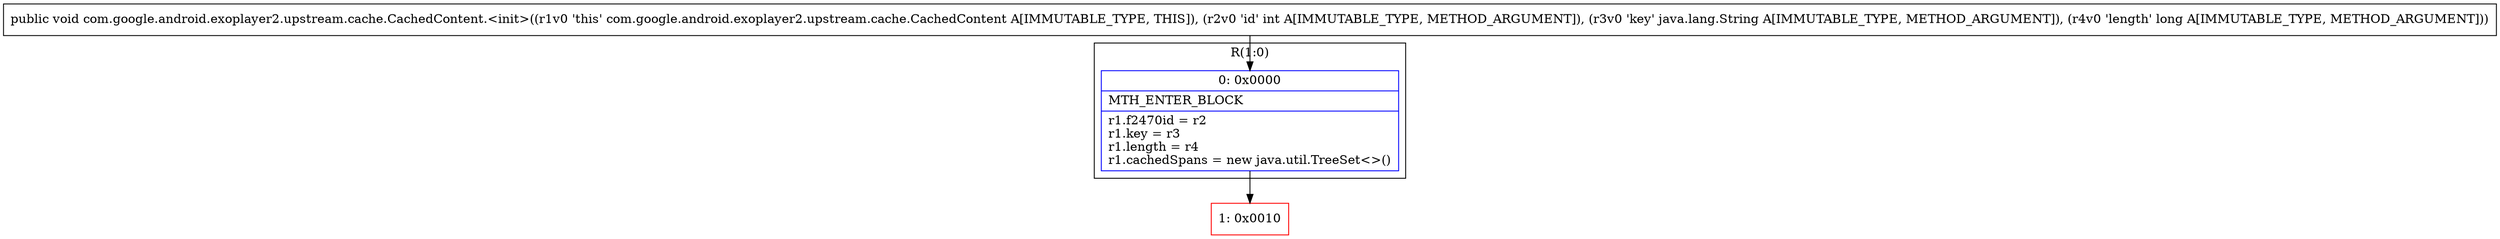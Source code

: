 digraph "CFG forcom.google.android.exoplayer2.upstream.cache.CachedContent.\<init\>(ILjava\/lang\/String;J)V" {
subgraph cluster_Region_952107890 {
label = "R(1:0)";
node [shape=record,color=blue];
Node_0 [shape=record,label="{0\:\ 0x0000|MTH_ENTER_BLOCK\l|r1.f2470id = r2\lr1.key = r3\lr1.length = r4\lr1.cachedSpans = new java.util.TreeSet\<\>()\l}"];
}
Node_1 [shape=record,color=red,label="{1\:\ 0x0010}"];
MethodNode[shape=record,label="{public void com.google.android.exoplayer2.upstream.cache.CachedContent.\<init\>((r1v0 'this' com.google.android.exoplayer2.upstream.cache.CachedContent A[IMMUTABLE_TYPE, THIS]), (r2v0 'id' int A[IMMUTABLE_TYPE, METHOD_ARGUMENT]), (r3v0 'key' java.lang.String A[IMMUTABLE_TYPE, METHOD_ARGUMENT]), (r4v0 'length' long A[IMMUTABLE_TYPE, METHOD_ARGUMENT])) }"];
MethodNode -> Node_0;
Node_0 -> Node_1;
}

